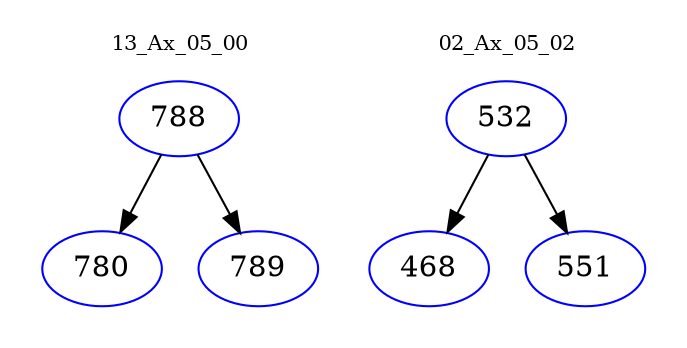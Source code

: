 digraph{
subgraph cluster_0 {
color = white
label = "13_Ax_05_00";
fontsize=10;
T0_788 [label="788", color="blue"]
T0_788 -> T0_780 [color="black"]
T0_780 [label="780", color="blue"]
T0_788 -> T0_789 [color="black"]
T0_789 [label="789", color="blue"]
}
subgraph cluster_1 {
color = white
label = "02_Ax_05_02";
fontsize=10;
T1_532 [label="532", color="blue"]
T1_532 -> T1_468 [color="black"]
T1_468 [label="468", color="blue"]
T1_532 -> T1_551 [color="black"]
T1_551 [label="551", color="blue"]
}
}
